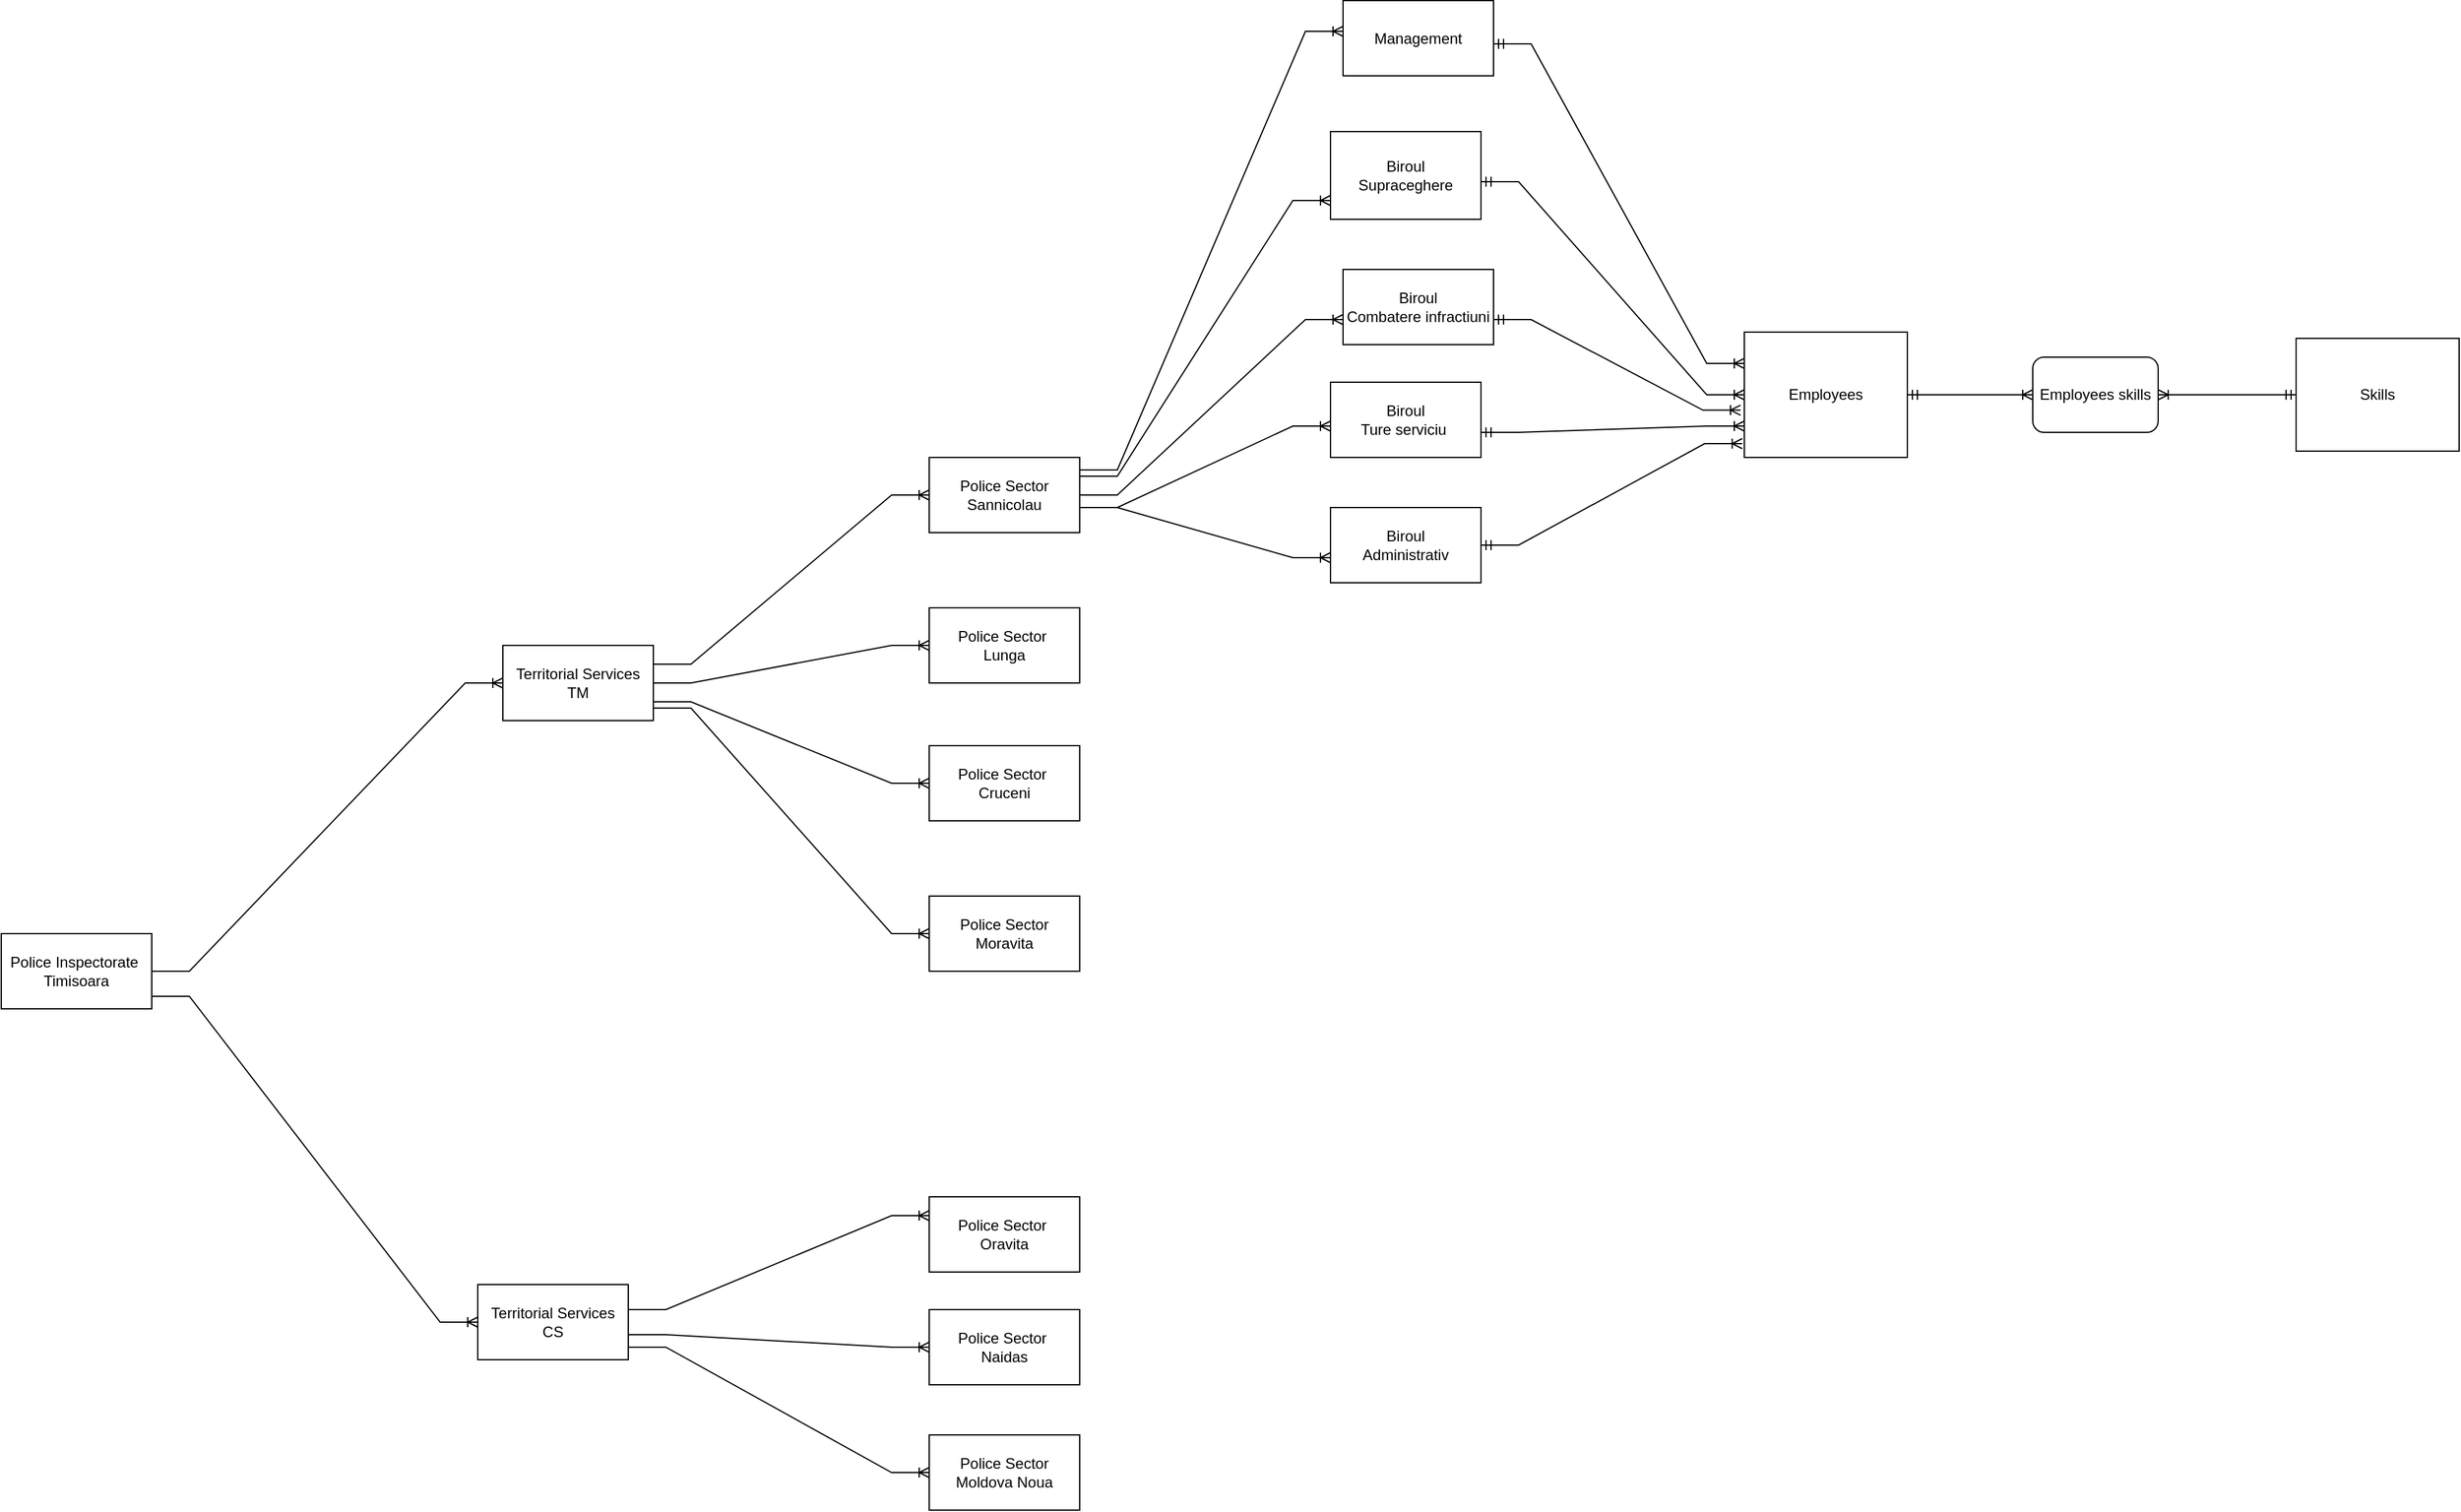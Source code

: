 <mxfile version="26.0.4">
  <diagram name="Pagină-1" id="tk4yPKOGJURjmuizrjEW">
    <mxGraphModel dx="2577" dy="2039" grid="1" gridSize="10" guides="1" tooltips="1" connect="1" arrows="1" fold="1" page="1" pageScale="1" pageWidth="827" pageHeight="1169" math="0" shadow="0">
      <root>
        <object label="" id="0">
          <mxCell />
        </object>
        <mxCell id="1" parent="0" />
        <mxCell id="RzF3BET0M-9ud9dv6s0I-14" value="Police Inspectorate&amp;nbsp;&lt;div&gt;Timisoara&lt;/div&gt;" style="rounded=0;whiteSpace=wrap;html=1;" vertex="1" parent="1">
          <mxGeometry x="-340" y="100" width="120" height="60" as="geometry" />
        </mxCell>
        <mxCell id="RzF3BET0M-9ud9dv6s0I-17" value="Territorial Services&lt;div&gt;&lt;span style=&quot;background-color: transparent; color: light-dark(rgb(0, 0, 0), rgb(255, 255, 255));&quot;&gt;TM&lt;/span&gt;&lt;/div&gt;" style="rounded=0;whiteSpace=wrap;html=1;" vertex="1" parent="1">
          <mxGeometry x="60" y="-130" width="120" height="60" as="geometry" />
        </mxCell>
        <mxCell id="RzF3BET0M-9ud9dv6s0I-18" value="Territorial Services&lt;div&gt;CS&lt;/div&gt;" style="rounded=0;whiteSpace=wrap;html=1;" vertex="1" parent="1">
          <mxGeometry x="40" y="380" width="120" height="60" as="geometry" />
        </mxCell>
        <mxCell id="RzF3BET0M-9ud9dv6s0I-20" value="Police Sector Sannicolau" style="rounded=0;whiteSpace=wrap;html=1;" vertex="1" parent="1">
          <mxGeometry x="400" y="-280" width="120" height="60" as="geometry" />
        </mxCell>
        <mxCell id="RzF3BET0M-9ud9dv6s0I-21" value="Police Sector&amp;nbsp;&lt;div&gt;Lunga&lt;/div&gt;" style="rounded=0;whiteSpace=wrap;html=1;" vertex="1" parent="1">
          <mxGeometry x="400" y="-160" width="120" height="60" as="geometry" />
        </mxCell>
        <mxCell id="RzF3BET0M-9ud9dv6s0I-22" value="Police Sector Moravita" style="rounded=0;whiteSpace=wrap;html=1;" vertex="1" parent="1">
          <mxGeometry x="400" y="70" width="120" height="60" as="geometry" />
        </mxCell>
        <mxCell id="RzF3BET0M-9ud9dv6s0I-23" value="Police Sector&amp;nbsp;&lt;div&gt;Cruceni&lt;/div&gt;" style="rounded=0;whiteSpace=wrap;html=1;" vertex="1" parent="1">
          <mxGeometry x="400" y="-50" width="120" height="60" as="geometry" />
        </mxCell>
        <mxCell id="RzF3BET0M-9ud9dv6s0I-24" value="Police Sector&amp;nbsp;&lt;div&gt;Oravita&lt;/div&gt;" style="rounded=0;whiteSpace=wrap;html=1;" vertex="1" parent="1">
          <mxGeometry x="400" y="310" width="120" height="60" as="geometry" />
        </mxCell>
        <mxCell id="RzF3BET0M-9ud9dv6s0I-25" value="Police Sector Moldova Noua" style="rounded=0;whiteSpace=wrap;html=1;" vertex="1" parent="1">
          <mxGeometry x="400" y="500" width="120" height="60" as="geometry" />
        </mxCell>
        <mxCell id="RzF3BET0M-9ud9dv6s0I-26" value="Police Sector&amp;nbsp;&lt;div&gt;Naidas&lt;/div&gt;" style="rounded=0;whiteSpace=wrap;html=1;" vertex="1" parent="1">
          <mxGeometry x="400" y="400" width="120" height="60" as="geometry" />
        </mxCell>
        <mxCell id="RzF3BET0M-9ud9dv6s0I-32" value="Management" style="rounded=0;whiteSpace=wrap;html=1;" vertex="1" parent="1">
          <mxGeometry x="730" y="-644.5" width="120" height="60" as="geometry" />
        </mxCell>
        <mxCell id="RzF3BET0M-9ud9dv6s0I-33" value="Biroul&lt;div&gt;Supraceghere&lt;/div&gt;" style="rounded=0;whiteSpace=wrap;html=1;" vertex="1" parent="1">
          <mxGeometry x="720" y="-540" width="120" height="70" as="geometry" />
        </mxCell>
        <mxCell id="RzF3BET0M-9ud9dv6s0I-34" value="Biroul&lt;div&gt;Combatere infractiuni&lt;/div&gt;" style="rounded=0;whiteSpace=wrap;html=1;" vertex="1" parent="1">
          <mxGeometry x="730" y="-430" width="120" height="60" as="geometry" />
        </mxCell>
        <mxCell id="RzF3BET0M-9ud9dv6s0I-35" value="Biroul&lt;div&gt;Ture serviciu&amp;nbsp;&lt;/div&gt;" style="rounded=0;whiteSpace=wrap;html=1;" vertex="1" parent="1">
          <mxGeometry x="720" y="-340" width="120" height="60" as="geometry" />
        </mxCell>
        <mxCell id="RzF3BET0M-9ud9dv6s0I-36" value="Biroul&lt;div&gt;Administrativ&lt;/div&gt;" style="rounded=0;whiteSpace=wrap;html=1;" vertex="1" parent="1">
          <mxGeometry x="720" y="-240" width="120" height="60" as="geometry" />
        </mxCell>
        <mxCell id="RzF3BET0M-9ud9dv6s0I-37" value="Employees" style="rounded=0;whiteSpace=wrap;html=1;" vertex="1" parent="1">
          <mxGeometry x="1050" y="-380" width="130" height="100" as="geometry" />
        </mxCell>
        <mxCell id="RzF3BET0M-9ud9dv6s0I-38" value="Skills" style="rounded=0;whiteSpace=wrap;html=1;" vertex="1" parent="1">
          <mxGeometry x="1490" y="-375" width="130" height="90" as="geometry" />
        </mxCell>
        <mxCell id="RzF3BET0M-9ud9dv6s0I-39" value="" style="edgeStyle=entityRelationEdgeStyle;fontSize=12;html=1;endArrow=ERoneToMany;rounded=0;entryX=0;entryY=0.5;entryDx=0;entryDy=0;" edge="1" parent="1" target="RzF3BET0M-9ud9dv6s0I-17">
          <mxGeometry width="100" height="100" relative="1" as="geometry">
            <mxPoint x="-220" y="130" as="sourcePoint" />
            <mxPoint x="-120" y="30" as="targetPoint" />
          </mxGeometry>
        </mxCell>
        <mxCell id="RzF3BET0M-9ud9dv6s0I-40" value="" style="edgeStyle=entityRelationEdgeStyle;fontSize=12;html=1;endArrow=ERoneToMany;rounded=0;entryX=0;entryY=0.5;entryDx=0;entryDy=0;" edge="1" parent="1" target="RzF3BET0M-9ud9dv6s0I-18">
          <mxGeometry width="100" height="100" relative="1" as="geometry">
            <mxPoint x="-220" y="150" as="sourcePoint" />
            <mxPoint x="60" y="-80" as="targetPoint" />
          </mxGeometry>
        </mxCell>
        <mxCell id="RzF3BET0M-9ud9dv6s0I-41" value="" style="edgeStyle=entityRelationEdgeStyle;fontSize=12;html=1;endArrow=ERoneToMany;rounded=0;entryX=0;entryY=0.5;entryDx=0;entryDy=0;exitX=1;exitY=0.25;exitDx=0;exitDy=0;" edge="1" parent="1" source="RzF3BET0M-9ud9dv6s0I-17" target="RzF3BET0M-9ud9dv6s0I-20">
          <mxGeometry width="100" height="100" relative="1" as="geometry">
            <mxPoint x="190" y="-120" as="sourcePoint" />
            <mxPoint x="460" y="-325" as="targetPoint" />
            <Array as="points">
              <mxPoint x="620" y="-215" />
            </Array>
          </mxGeometry>
        </mxCell>
        <mxCell id="RzF3BET0M-9ud9dv6s0I-42" value="" style="edgeStyle=entityRelationEdgeStyle;fontSize=12;html=1;endArrow=ERoneToMany;rounded=0;entryX=0;entryY=0.5;entryDx=0;entryDy=0;exitX=1;exitY=0.5;exitDx=0;exitDy=0;" edge="1" parent="1" source="RzF3BET0M-9ud9dv6s0I-17">
          <mxGeometry width="100" height="100" relative="1" as="geometry">
            <mxPoint x="190" y="-100" as="sourcePoint" />
            <mxPoint x="400" y="-130" as="targetPoint" />
            <Array as="points">
              <mxPoint x="230" y="-40" />
              <mxPoint x="620" y="-95" />
              <mxPoint x="380" y="-20" />
            </Array>
          </mxGeometry>
        </mxCell>
        <mxCell id="RzF3BET0M-9ud9dv6s0I-43" value="" style="edgeStyle=entityRelationEdgeStyle;fontSize=12;html=1;endArrow=ERoneToMany;rounded=0;entryX=0;entryY=0.5;entryDx=0;entryDy=0;exitX=1;exitY=0.75;exitDx=0;exitDy=0;" edge="1" parent="1" source="RzF3BET0M-9ud9dv6s0I-17">
          <mxGeometry width="100" height="100" relative="1" as="geometry">
            <mxPoint x="190" y="10" as="sourcePoint" />
            <mxPoint x="400" y="-20" as="targetPoint" />
            <Array as="points">
              <mxPoint x="230" y="70" />
              <mxPoint x="620" y="15" />
              <mxPoint x="380" y="80" />
              <mxPoint x="380" y="90" />
            </Array>
          </mxGeometry>
        </mxCell>
        <mxCell id="RzF3BET0M-9ud9dv6s0I-44" value="" style="edgeStyle=entityRelationEdgeStyle;fontSize=12;html=1;endArrow=ERoneToMany;rounded=0;entryX=0;entryY=0.5;entryDx=0;entryDy=0;" edge="1" parent="1">
          <mxGeometry width="100" height="100" relative="1" as="geometry">
            <mxPoint x="180" y="-80" as="sourcePoint" />
            <mxPoint x="400" y="100" as="targetPoint" />
            <Array as="points">
              <mxPoint x="230" y="190" />
              <mxPoint x="620" y="135" />
              <mxPoint x="380" y="200" />
              <mxPoint x="380" y="210" />
            </Array>
          </mxGeometry>
        </mxCell>
        <mxCell id="RzF3BET0M-9ud9dv6s0I-45" value="" style="edgeStyle=entityRelationEdgeStyle;fontSize=12;html=1;endArrow=ERoneToMany;rounded=0;entryX=0;entryY=0.5;entryDx=0;entryDy=0;exitX=1;exitY=0.75;exitDx=0;exitDy=0;" edge="1" parent="1">
          <mxGeometry width="100" height="100" relative="1" as="geometry">
            <mxPoint x="520" y="-240.0" as="sourcePoint" />
            <mxPoint x="720" y="-200" as="targetPoint" />
            <Array as="points">
              <mxPoint x="550" y="-110" />
              <mxPoint x="940" y="-165" />
              <mxPoint x="700" y="-100" />
              <mxPoint x="700" y="-90" />
            </Array>
          </mxGeometry>
        </mxCell>
        <mxCell id="RzF3BET0M-9ud9dv6s0I-46" value="" style="edgeStyle=entityRelationEdgeStyle;fontSize=12;html=1;endArrow=ERoneToMany;rounded=0;entryX=0;entryY=0.75;entryDx=0;entryDy=0;exitX=1;exitY=0.75;exitDx=0;exitDy=0;" edge="1" parent="1">
          <mxGeometry width="100" height="100" relative="1" as="geometry">
            <mxPoint x="520" y="-240" as="sourcePoint" />
            <mxPoint x="720" y="-305.0" as="targetPoint" />
            <Array as="points">
              <mxPoint x="550" y="-110" />
              <mxPoint x="940" y="-165" />
              <mxPoint x="700" y="-100" />
              <mxPoint x="700" y="-90" />
            </Array>
          </mxGeometry>
        </mxCell>
        <mxCell id="RzF3BET0M-9ud9dv6s0I-47" value="" style="edgeStyle=entityRelationEdgeStyle;fontSize=12;html=1;endArrow=ERoneToMany;rounded=0;entryX=0;entryY=0.5;entryDx=0;entryDy=0;exitX=1;exitY=0.75;exitDx=0;exitDy=0;" edge="1" parent="1">
          <mxGeometry width="100" height="100" relative="1" as="geometry">
            <mxPoint x="520" y="-250" as="sourcePoint" />
            <mxPoint x="730" y="-390" as="targetPoint" />
            <Array as="points">
              <mxPoint x="550" y="-120" />
              <mxPoint x="940" y="-175" />
              <mxPoint x="700" y="-110" />
              <mxPoint x="700" y="-100" />
            </Array>
          </mxGeometry>
        </mxCell>
        <mxCell id="RzF3BET0M-9ud9dv6s0I-48" value="" style="edgeStyle=entityRelationEdgeStyle;fontSize=12;html=1;endArrow=ERoneToMany;rounded=0;entryX=0;entryY=0.5;entryDx=0;entryDy=0;exitX=1;exitY=0.25;exitDx=0;exitDy=0;" edge="1" parent="1" source="RzF3BET0M-9ud9dv6s0I-20">
          <mxGeometry width="100" height="100" relative="1" as="geometry">
            <mxPoint x="520" y="-525" as="sourcePoint" />
            <mxPoint x="720" y="-485" as="targetPoint" />
            <Array as="points">
              <mxPoint x="550" y="-395" />
              <mxPoint x="940" y="-450" />
              <mxPoint x="700" y="-385" />
              <mxPoint x="700" y="-375" />
            </Array>
          </mxGeometry>
        </mxCell>
        <mxCell id="RzF3BET0M-9ud9dv6s0I-49" value="" style="edgeStyle=entityRelationEdgeStyle;fontSize=12;html=1;endArrow=ERoneToMany;rounded=0;entryX=0;entryY=0.5;entryDx=0;entryDy=0;" edge="1" parent="1">
          <mxGeometry width="100" height="100" relative="1" as="geometry">
            <mxPoint x="520" y="-270" as="sourcePoint" />
            <mxPoint x="730" y="-620" as="targetPoint" />
            <Array as="points">
              <mxPoint x="560" y="-530" />
              <mxPoint x="560" y="-1095" />
              <mxPoint x="950" y="-585" />
              <mxPoint x="710" y="-520" />
              <mxPoint x="710" y="-510" />
            </Array>
          </mxGeometry>
        </mxCell>
        <mxCell id="RzF3BET0M-9ud9dv6s0I-50" value="" style="edgeStyle=entityRelationEdgeStyle;fontSize=12;html=1;endArrow=ERoneToMany;rounded=0;entryX=0;entryY=0.25;entryDx=0;entryDy=0;" edge="1" parent="1" target="RzF3BET0M-9ud9dv6s0I-24">
          <mxGeometry width="100" height="100" relative="1" as="geometry">
            <mxPoint x="160" y="400" as="sourcePoint" />
            <mxPoint x="260" y="300" as="targetPoint" />
          </mxGeometry>
        </mxCell>
        <mxCell id="RzF3BET0M-9ud9dv6s0I-51" value="" style="edgeStyle=entityRelationEdgeStyle;fontSize=12;html=1;endArrow=ERoneToMany;rounded=0;entryX=0;entryY=0.5;entryDx=0;entryDy=0;" edge="1" parent="1" target="RzF3BET0M-9ud9dv6s0I-26">
          <mxGeometry width="100" height="100" relative="1" as="geometry">
            <mxPoint x="160" y="420" as="sourcePoint" />
            <mxPoint x="260" y="320" as="targetPoint" />
          </mxGeometry>
        </mxCell>
        <mxCell id="RzF3BET0M-9ud9dv6s0I-52" value="" style="edgeStyle=entityRelationEdgeStyle;fontSize=12;html=1;endArrow=ERoneToMany;rounded=0;entryX=0;entryY=0.5;entryDx=0;entryDy=0;" edge="1" parent="1" target="RzF3BET0M-9ud9dv6s0I-25">
          <mxGeometry width="100" height="100" relative="1" as="geometry">
            <mxPoint x="160" y="430" as="sourcePoint" />
            <mxPoint x="260" y="330" as="targetPoint" />
          </mxGeometry>
        </mxCell>
        <mxCell id="RzF3BET0M-9ud9dv6s0I-54" value="Employees skills" style="rounded=1;whiteSpace=wrap;html=1;" vertex="1" parent="1">
          <mxGeometry x="1280" y="-360" width="100" height="60" as="geometry" />
        </mxCell>
        <mxCell id="RzF3BET0M-9ud9dv6s0I-63" value="" style="edgeStyle=entityRelationEdgeStyle;fontSize=12;html=1;endArrow=ERoneToMany;startArrow=ERmandOne;rounded=0;entryX=0;entryY=0.5;entryDx=0;entryDy=0;" edge="1" parent="1" target="RzF3BET0M-9ud9dv6s0I-37">
          <mxGeometry width="100" height="100" relative="1" as="geometry">
            <mxPoint x="840" y="-500" as="sourcePoint" />
            <mxPoint x="940" y="-600" as="targetPoint" />
          </mxGeometry>
        </mxCell>
        <mxCell id="RzF3BET0M-9ud9dv6s0I-64" value="" style="edgeStyle=entityRelationEdgeStyle;fontSize=12;html=1;endArrow=ERoneToMany;startArrow=ERmandOne;rounded=0;entryX=-0.023;entryY=0.623;entryDx=0;entryDy=0;entryPerimeter=0;" edge="1" parent="1" target="RzF3BET0M-9ud9dv6s0I-37">
          <mxGeometry width="100" height="100" relative="1" as="geometry">
            <mxPoint x="850" y="-390" as="sourcePoint" />
            <mxPoint x="1040" y="-320" as="targetPoint" />
          </mxGeometry>
        </mxCell>
        <mxCell id="RzF3BET0M-9ud9dv6s0I-65" value="" style="edgeStyle=entityRelationEdgeStyle;fontSize=12;html=1;endArrow=ERoneToMany;startArrow=ERmandOne;rounded=0;entryX=0;entryY=0.75;entryDx=0;entryDy=0;" edge="1" parent="1" target="RzF3BET0M-9ud9dv6s0I-37">
          <mxGeometry width="100" height="100" relative="1" as="geometry">
            <mxPoint x="840" y="-300" as="sourcePoint" />
            <mxPoint x="940" y="-400" as="targetPoint" />
          </mxGeometry>
        </mxCell>
        <mxCell id="RzF3BET0M-9ud9dv6s0I-66" value="" style="edgeStyle=entityRelationEdgeStyle;fontSize=12;html=1;endArrow=ERoneToMany;startArrow=ERmandOne;rounded=0;entryX=-0.013;entryY=0.89;entryDx=0;entryDy=0;entryPerimeter=0;" edge="1" parent="1" target="RzF3BET0M-9ud9dv6s0I-37">
          <mxGeometry width="100" height="100" relative="1" as="geometry">
            <mxPoint x="840" y="-210" as="sourcePoint" />
            <mxPoint x="940" y="-310" as="targetPoint" />
          </mxGeometry>
        </mxCell>
        <mxCell id="RzF3BET0M-9ud9dv6s0I-67" value="" style="edgeStyle=entityRelationEdgeStyle;fontSize=12;html=1;endArrow=ERoneToMany;startArrow=ERmandOne;rounded=0;entryX=0;entryY=0.25;entryDx=0;entryDy=0;" edge="1" parent="1" target="RzF3BET0M-9ud9dv6s0I-37">
          <mxGeometry width="100" height="100" relative="1" as="geometry">
            <mxPoint x="850" y="-610" as="sourcePoint" />
            <mxPoint x="950" y="-710" as="targetPoint" />
          </mxGeometry>
        </mxCell>
        <mxCell id="RzF3BET0M-9ud9dv6s0I-69" value="" style="edgeStyle=entityRelationEdgeStyle;fontSize=12;html=1;endArrow=ERoneToMany;startArrow=ERmandOne;rounded=0;entryX=0;entryY=0.5;entryDx=0;entryDy=0;" edge="1" parent="1" target="RzF3BET0M-9ud9dv6s0I-54">
          <mxGeometry width="100" height="100" relative="1" as="geometry">
            <mxPoint x="1180" y="-330" as="sourcePoint" />
            <mxPoint x="1280" y="-430" as="targetPoint" />
            <Array as="points">
              <mxPoint x="1240" y="-370" />
            </Array>
          </mxGeometry>
        </mxCell>
        <mxCell id="RzF3BET0M-9ud9dv6s0I-70" value="" style="fontSize=12;html=1;endArrow=ERoneToMany;startArrow=ERmandOne;rounded=0;entryX=1;entryY=0.5;entryDx=0;entryDy=0;exitX=0;exitY=0.5;exitDx=0;exitDy=0;" edge="1" parent="1" source="RzF3BET0M-9ud9dv6s0I-38" target="RzF3BET0M-9ud9dv6s0I-54">
          <mxGeometry width="100" height="100" relative="1" as="geometry">
            <mxPoint x="1440" y="-320" as="sourcePoint" />
            <mxPoint x="1430" y="-20" as="targetPoint" />
          </mxGeometry>
        </mxCell>
      </root>
    </mxGraphModel>
  </diagram>
</mxfile>
